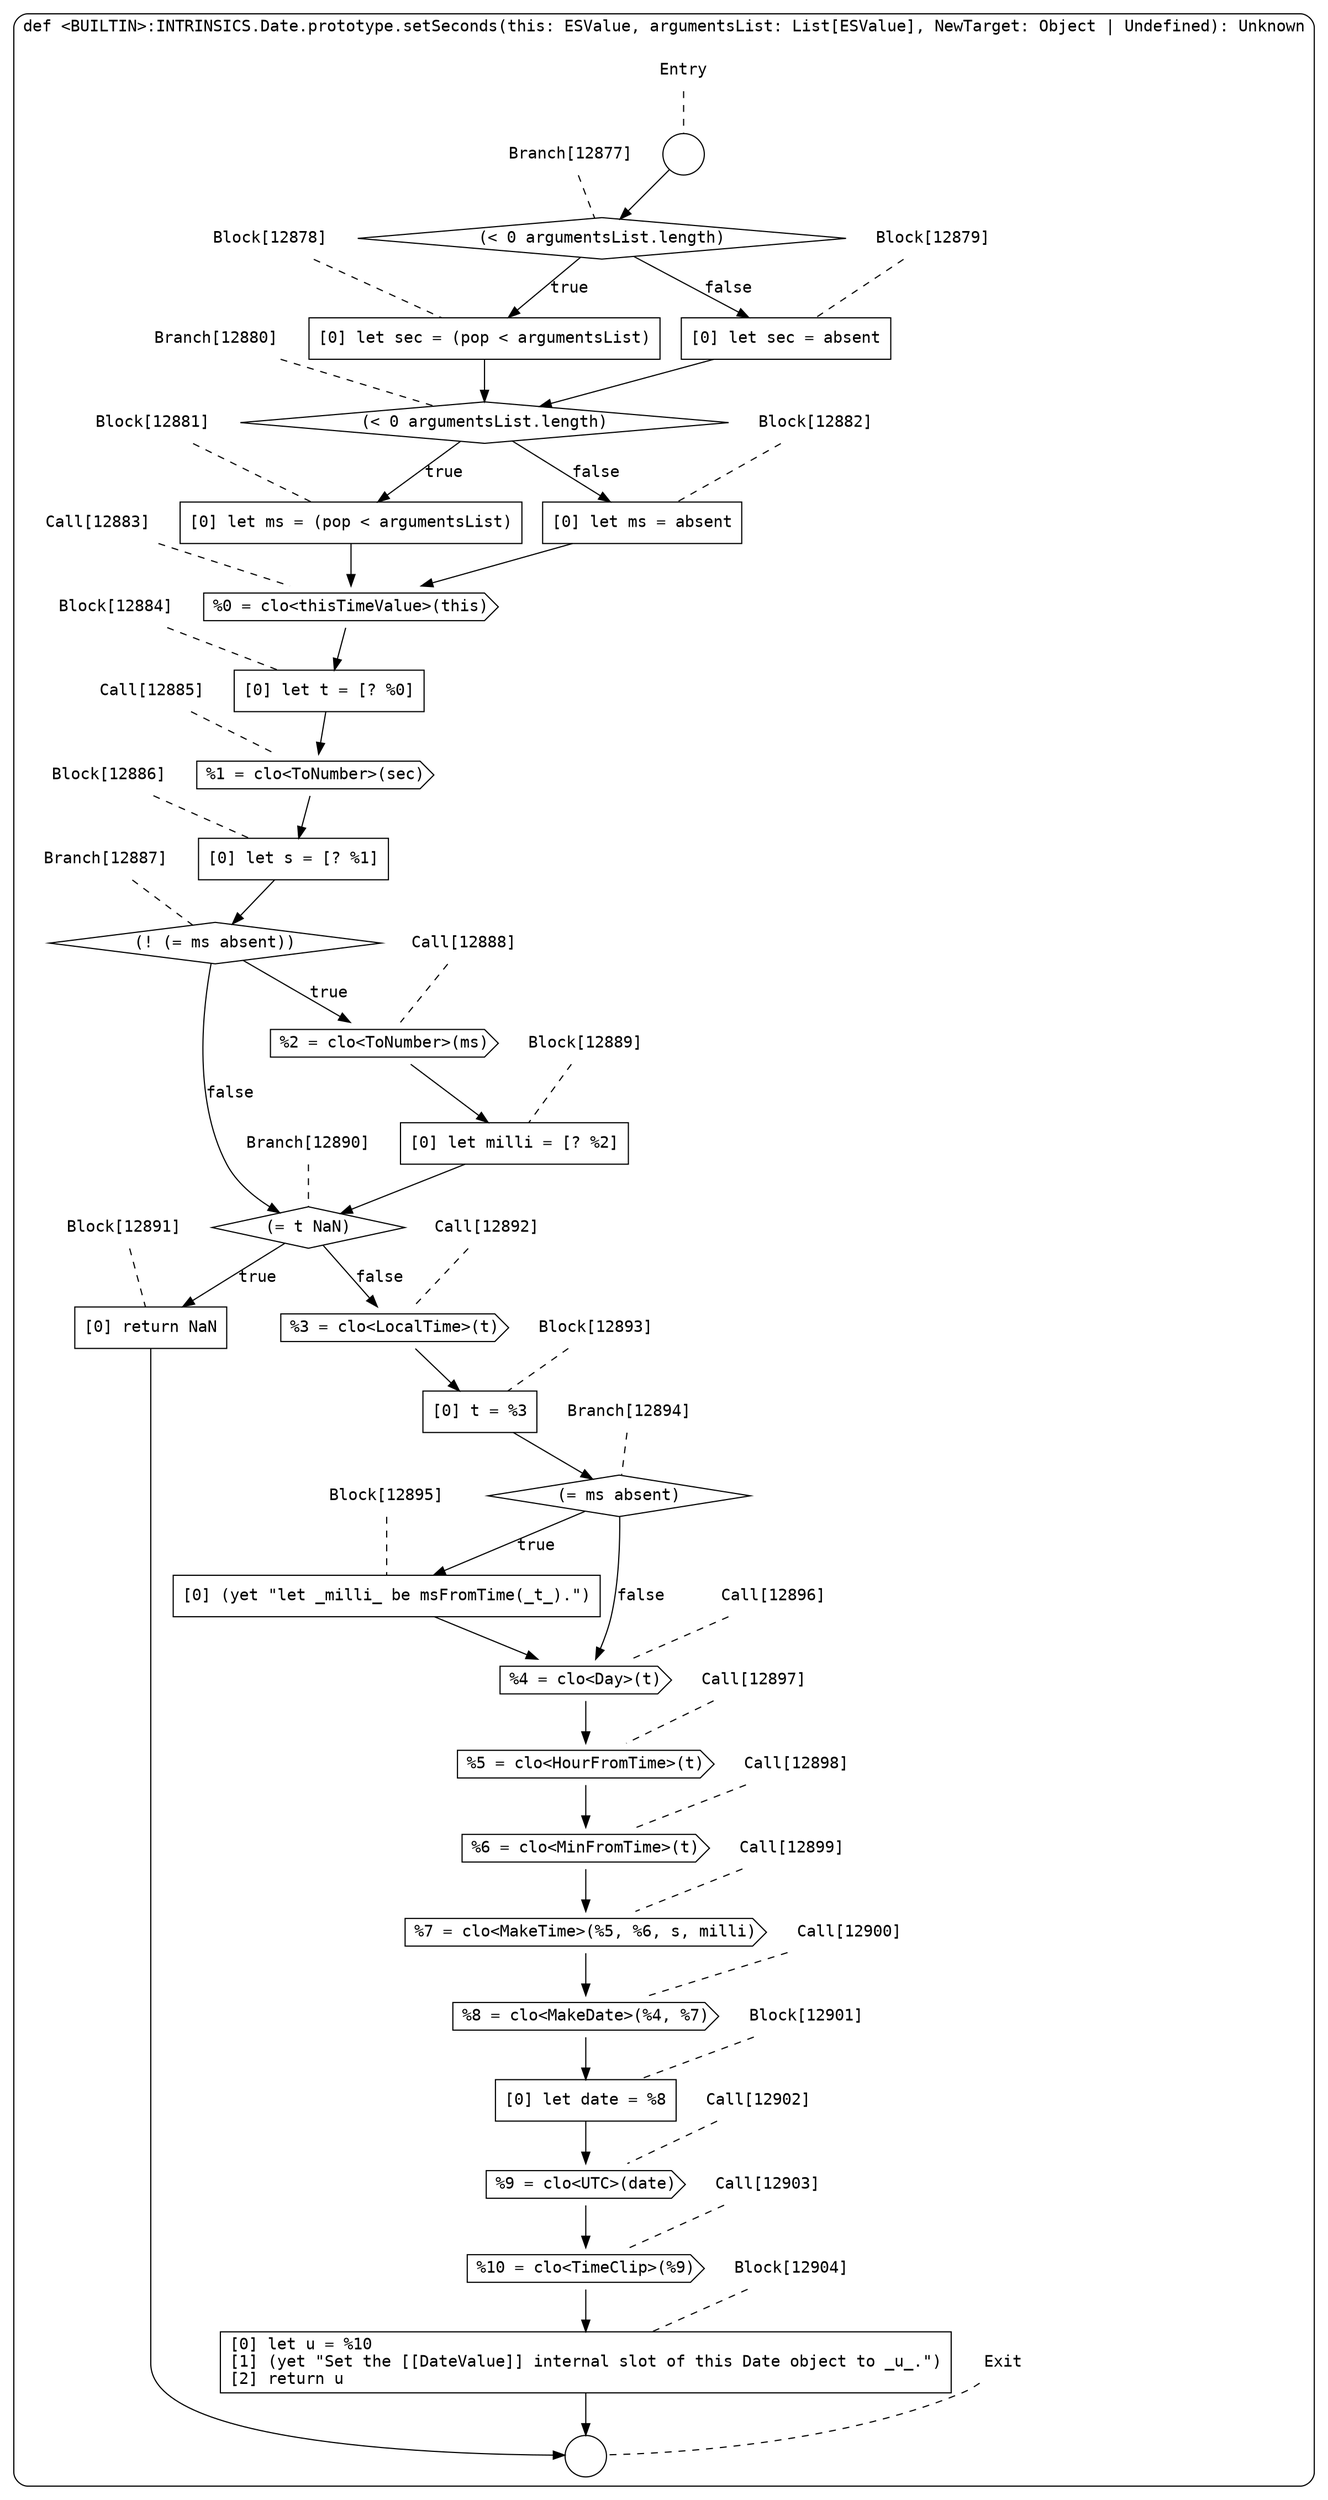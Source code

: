 digraph {
  graph [fontname = "Consolas"]
  node [fontname = "Consolas"]
  edge [fontname = "Consolas"]
  subgraph cluster2143 {
    label = "def <BUILTIN>:INTRINSICS.Date.prototype.setSeconds(this: ESValue, argumentsList: List[ESValue], NewTarget: Object | Undefined): Unknown"
    style = rounded
    cluster2143_entry_name [shape=none, label=<<font color="black">Entry</font>>]
    cluster2143_entry_name -> cluster2143_entry [arrowhead=none, color="black", style=dashed]
    cluster2143_entry [shape=circle label=" " color="black" fillcolor="white" style=filled]
    cluster2143_entry -> node12877 [color="black"]
    cluster2143_exit_name [shape=none, label=<<font color="black">Exit</font>>]
    cluster2143_exit_name -> cluster2143_exit [arrowhead=none, color="black", style=dashed]
    cluster2143_exit [shape=circle label=" " color="black" fillcolor="white" style=filled]
    node12877_name [shape=none, label=<<font color="black">Branch[12877]</font>>]
    node12877_name -> node12877 [arrowhead=none, color="black", style=dashed]
    node12877 [shape=diamond, label=<<font color="black">(&lt; 0 argumentsList.length)</font>> color="black" fillcolor="white", style=filled]
    node12877 -> node12878 [label=<<font color="black">true</font>> color="black"]
    node12877 -> node12879 [label=<<font color="black">false</font>> color="black"]
    node12878_name [shape=none, label=<<font color="black">Block[12878]</font>>]
    node12878_name -> node12878 [arrowhead=none, color="black", style=dashed]
    node12878 [shape=box, label=<<font color="black">[0] let sec = (pop &lt; argumentsList)<BR ALIGN="LEFT"/></font>> color="black" fillcolor="white", style=filled]
    node12878 -> node12880 [color="black"]
    node12879_name [shape=none, label=<<font color="black">Block[12879]</font>>]
    node12879_name -> node12879 [arrowhead=none, color="black", style=dashed]
    node12879 [shape=box, label=<<font color="black">[0] let sec = absent<BR ALIGN="LEFT"/></font>> color="black" fillcolor="white", style=filled]
    node12879 -> node12880 [color="black"]
    node12880_name [shape=none, label=<<font color="black">Branch[12880]</font>>]
    node12880_name -> node12880 [arrowhead=none, color="black", style=dashed]
    node12880 [shape=diamond, label=<<font color="black">(&lt; 0 argumentsList.length)</font>> color="black" fillcolor="white", style=filled]
    node12880 -> node12881 [label=<<font color="black">true</font>> color="black"]
    node12880 -> node12882 [label=<<font color="black">false</font>> color="black"]
    node12881_name [shape=none, label=<<font color="black">Block[12881]</font>>]
    node12881_name -> node12881 [arrowhead=none, color="black", style=dashed]
    node12881 [shape=box, label=<<font color="black">[0] let ms = (pop &lt; argumentsList)<BR ALIGN="LEFT"/></font>> color="black" fillcolor="white", style=filled]
    node12881 -> node12883 [color="black"]
    node12882_name [shape=none, label=<<font color="black">Block[12882]</font>>]
    node12882_name -> node12882 [arrowhead=none, color="black", style=dashed]
    node12882 [shape=box, label=<<font color="black">[0] let ms = absent<BR ALIGN="LEFT"/></font>> color="black" fillcolor="white", style=filled]
    node12882 -> node12883 [color="black"]
    node12883_name [shape=none, label=<<font color="black">Call[12883]</font>>]
    node12883_name -> node12883 [arrowhead=none, color="black", style=dashed]
    node12883 [shape=cds, label=<<font color="black">%0 = clo&lt;thisTimeValue&gt;(this)</font>> color="black" fillcolor="white", style=filled]
    node12883 -> node12884 [color="black"]
    node12884_name [shape=none, label=<<font color="black">Block[12884]</font>>]
    node12884_name -> node12884 [arrowhead=none, color="black", style=dashed]
    node12884 [shape=box, label=<<font color="black">[0] let t = [? %0]<BR ALIGN="LEFT"/></font>> color="black" fillcolor="white", style=filled]
    node12884 -> node12885 [color="black"]
    node12885_name [shape=none, label=<<font color="black">Call[12885]</font>>]
    node12885_name -> node12885 [arrowhead=none, color="black", style=dashed]
    node12885 [shape=cds, label=<<font color="black">%1 = clo&lt;ToNumber&gt;(sec)</font>> color="black" fillcolor="white", style=filled]
    node12885 -> node12886 [color="black"]
    node12886_name [shape=none, label=<<font color="black">Block[12886]</font>>]
    node12886_name -> node12886 [arrowhead=none, color="black", style=dashed]
    node12886 [shape=box, label=<<font color="black">[0] let s = [? %1]<BR ALIGN="LEFT"/></font>> color="black" fillcolor="white", style=filled]
    node12886 -> node12887 [color="black"]
    node12887_name [shape=none, label=<<font color="black">Branch[12887]</font>>]
    node12887_name -> node12887 [arrowhead=none, color="black", style=dashed]
    node12887 [shape=diamond, label=<<font color="black">(! (= ms absent))</font>> color="black" fillcolor="white", style=filled]
    node12887 -> node12888 [label=<<font color="black">true</font>> color="black"]
    node12887 -> node12890 [label=<<font color="black">false</font>> color="black"]
    node12888_name [shape=none, label=<<font color="black">Call[12888]</font>>]
    node12888_name -> node12888 [arrowhead=none, color="black", style=dashed]
    node12888 [shape=cds, label=<<font color="black">%2 = clo&lt;ToNumber&gt;(ms)</font>> color="black" fillcolor="white", style=filled]
    node12888 -> node12889 [color="black"]
    node12890_name [shape=none, label=<<font color="black">Branch[12890]</font>>]
    node12890_name -> node12890 [arrowhead=none, color="black", style=dashed]
    node12890 [shape=diamond, label=<<font color="black">(= t NaN)</font>> color="black" fillcolor="white", style=filled]
    node12890 -> node12891 [label=<<font color="black">true</font>> color="black"]
    node12890 -> node12892 [label=<<font color="black">false</font>> color="black"]
    node12889_name [shape=none, label=<<font color="black">Block[12889]</font>>]
    node12889_name -> node12889 [arrowhead=none, color="black", style=dashed]
    node12889 [shape=box, label=<<font color="black">[0] let milli = [? %2]<BR ALIGN="LEFT"/></font>> color="black" fillcolor="white", style=filled]
    node12889 -> node12890 [color="black"]
    node12891_name [shape=none, label=<<font color="black">Block[12891]</font>>]
    node12891_name -> node12891 [arrowhead=none, color="black", style=dashed]
    node12891 [shape=box, label=<<font color="black">[0] return NaN<BR ALIGN="LEFT"/></font>> color="black" fillcolor="white", style=filled]
    node12891 -> cluster2143_exit [color="black"]
    node12892_name [shape=none, label=<<font color="black">Call[12892]</font>>]
    node12892_name -> node12892 [arrowhead=none, color="black", style=dashed]
    node12892 [shape=cds, label=<<font color="black">%3 = clo&lt;LocalTime&gt;(t)</font>> color="black" fillcolor="white", style=filled]
    node12892 -> node12893 [color="black"]
    node12893_name [shape=none, label=<<font color="black">Block[12893]</font>>]
    node12893_name -> node12893 [arrowhead=none, color="black", style=dashed]
    node12893 [shape=box, label=<<font color="black">[0] t = %3<BR ALIGN="LEFT"/></font>> color="black" fillcolor="white", style=filled]
    node12893 -> node12894 [color="black"]
    node12894_name [shape=none, label=<<font color="black">Branch[12894]</font>>]
    node12894_name -> node12894 [arrowhead=none, color="black", style=dashed]
    node12894 [shape=diamond, label=<<font color="black">(= ms absent)</font>> color="black" fillcolor="white", style=filled]
    node12894 -> node12895 [label=<<font color="black">true</font>> color="black"]
    node12894 -> node12896 [label=<<font color="black">false</font>> color="black"]
    node12895_name [shape=none, label=<<font color="black">Block[12895]</font>>]
    node12895_name -> node12895 [arrowhead=none, color="black", style=dashed]
    node12895 [shape=box, label=<<font color="black">[0] (yet &quot;let _milli_ be msFromTime(_t_).&quot;)<BR ALIGN="LEFT"/></font>> color="black" fillcolor="white", style=filled]
    node12895 -> node12896 [color="black"]
    node12896_name [shape=none, label=<<font color="black">Call[12896]</font>>]
    node12896_name -> node12896 [arrowhead=none, color="black", style=dashed]
    node12896 [shape=cds, label=<<font color="black">%4 = clo&lt;Day&gt;(t)</font>> color="black" fillcolor="white", style=filled]
    node12896 -> node12897 [color="black"]
    node12897_name [shape=none, label=<<font color="black">Call[12897]</font>>]
    node12897_name -> node12897 [arrowhead=none, color="black", style=dashed]
    node12897 [shape=cds, label=<<font color="black">%5 = clo&lt;HourFromTime&gt;(t)</font>> color="black" fillcolor="white", style=filled]
    node12897 -> node12898 [color="black"]
    node12898_name [shape=none, label=<<font color="black">Call[12898]</font>>]
    node12898_name -> node12898 [arrowhead=none, color="black", style=dashed]
    node12898 [shape=cds, label=<<font color="black">%6 = clo&lt;MinFromTime&gt;(t)</font>> color="black" fillcolor="white", style=filled]
    node12898 -> node12899 [color="black"]
    node12899_name [shape=none, label=<<font color="black">Call[12899]</font>>]
    node12899_name -> node12899 [arrowhead=none, color="black", style=dashed]
    node12899 [shape=cds, label=<<font color="black">%7 = clo&lt;MakeTime&gt;(%5, %6, s, milli)</font>> color="black" fillcolor="white", style=filled]
    node12899 -> node12900 [color="black"]
    node12900_name [shape=none, label=<<font color="black">Call[12900]</font>>]
    node12900_name -> node12900 [arrowhead=none, color="black", style=dashed]
    node12900 [shape=cds, label=<<font color="black">%8 = clo&lt;MakeDate&gt;(%4, %7)</font>> color="black" fillcolor="white", style=filled]
    node12900 -> node12901 [color="black"]
    node12901_name [shape=none, label=<<font color="black">Block[12901]</font>>]
    node12901_name -> node12901 [arrowhead=none, color="black", style=dashed]
    node12901 [shape=box, label=<<font color="black">[0] let date = %8<BR ALIGN="LEFT"/></font>> color="black" fillcolor="white", style=filled]
    node12901 -> node12902 [color="black"]
    node12902_name [shape=none, label=<<font color="black">Call[12902]</font>>]
    node12902_name -> node12902 [arrowhead=none, color="black", style=dashed]
    node12902 [shape=cds, label=<<font color="black">%9 = clo&lt;UTC&gt;(date)</font>> color="black" fillcolor="white", style=filled]
    node12902 -> node12903 [color="black"]
    node12903_name [shape=none, label=<<font color="black">Call[12903]</font>>]
    node12903_name -> node12903 [arrowhead=none, color="black", style=dashed]
    node12903 [shape=cds, label=<<font color="black">%10 = clo&lt;TimeClip&gt;(%9)</font>> color="black" fillcolor="white", style=filled]
    node12903 -> node12904 [color="black"]
    node12904_name [shape=none, label=<<font color="black">Block[12904]</font>>]
    node12904_name -> node12904 [arrowhead=none, color="black", style=dashed]
    node12904 [shape=box, label=<<font color="black">[0] let u = %10<BR ALIGN="LEFT"/>[1] (yet &quot;Set the [[DateValue]] internal slot of this Date object to _u_.&quot;)<BR ALIGN="LEFT"/>[2] return u<BR ALIGN="LEFT"/></font>> color="black" fillcolor="white", style=filled]
    node12904 -> cluster2143_exit [color="black"]
  }
}